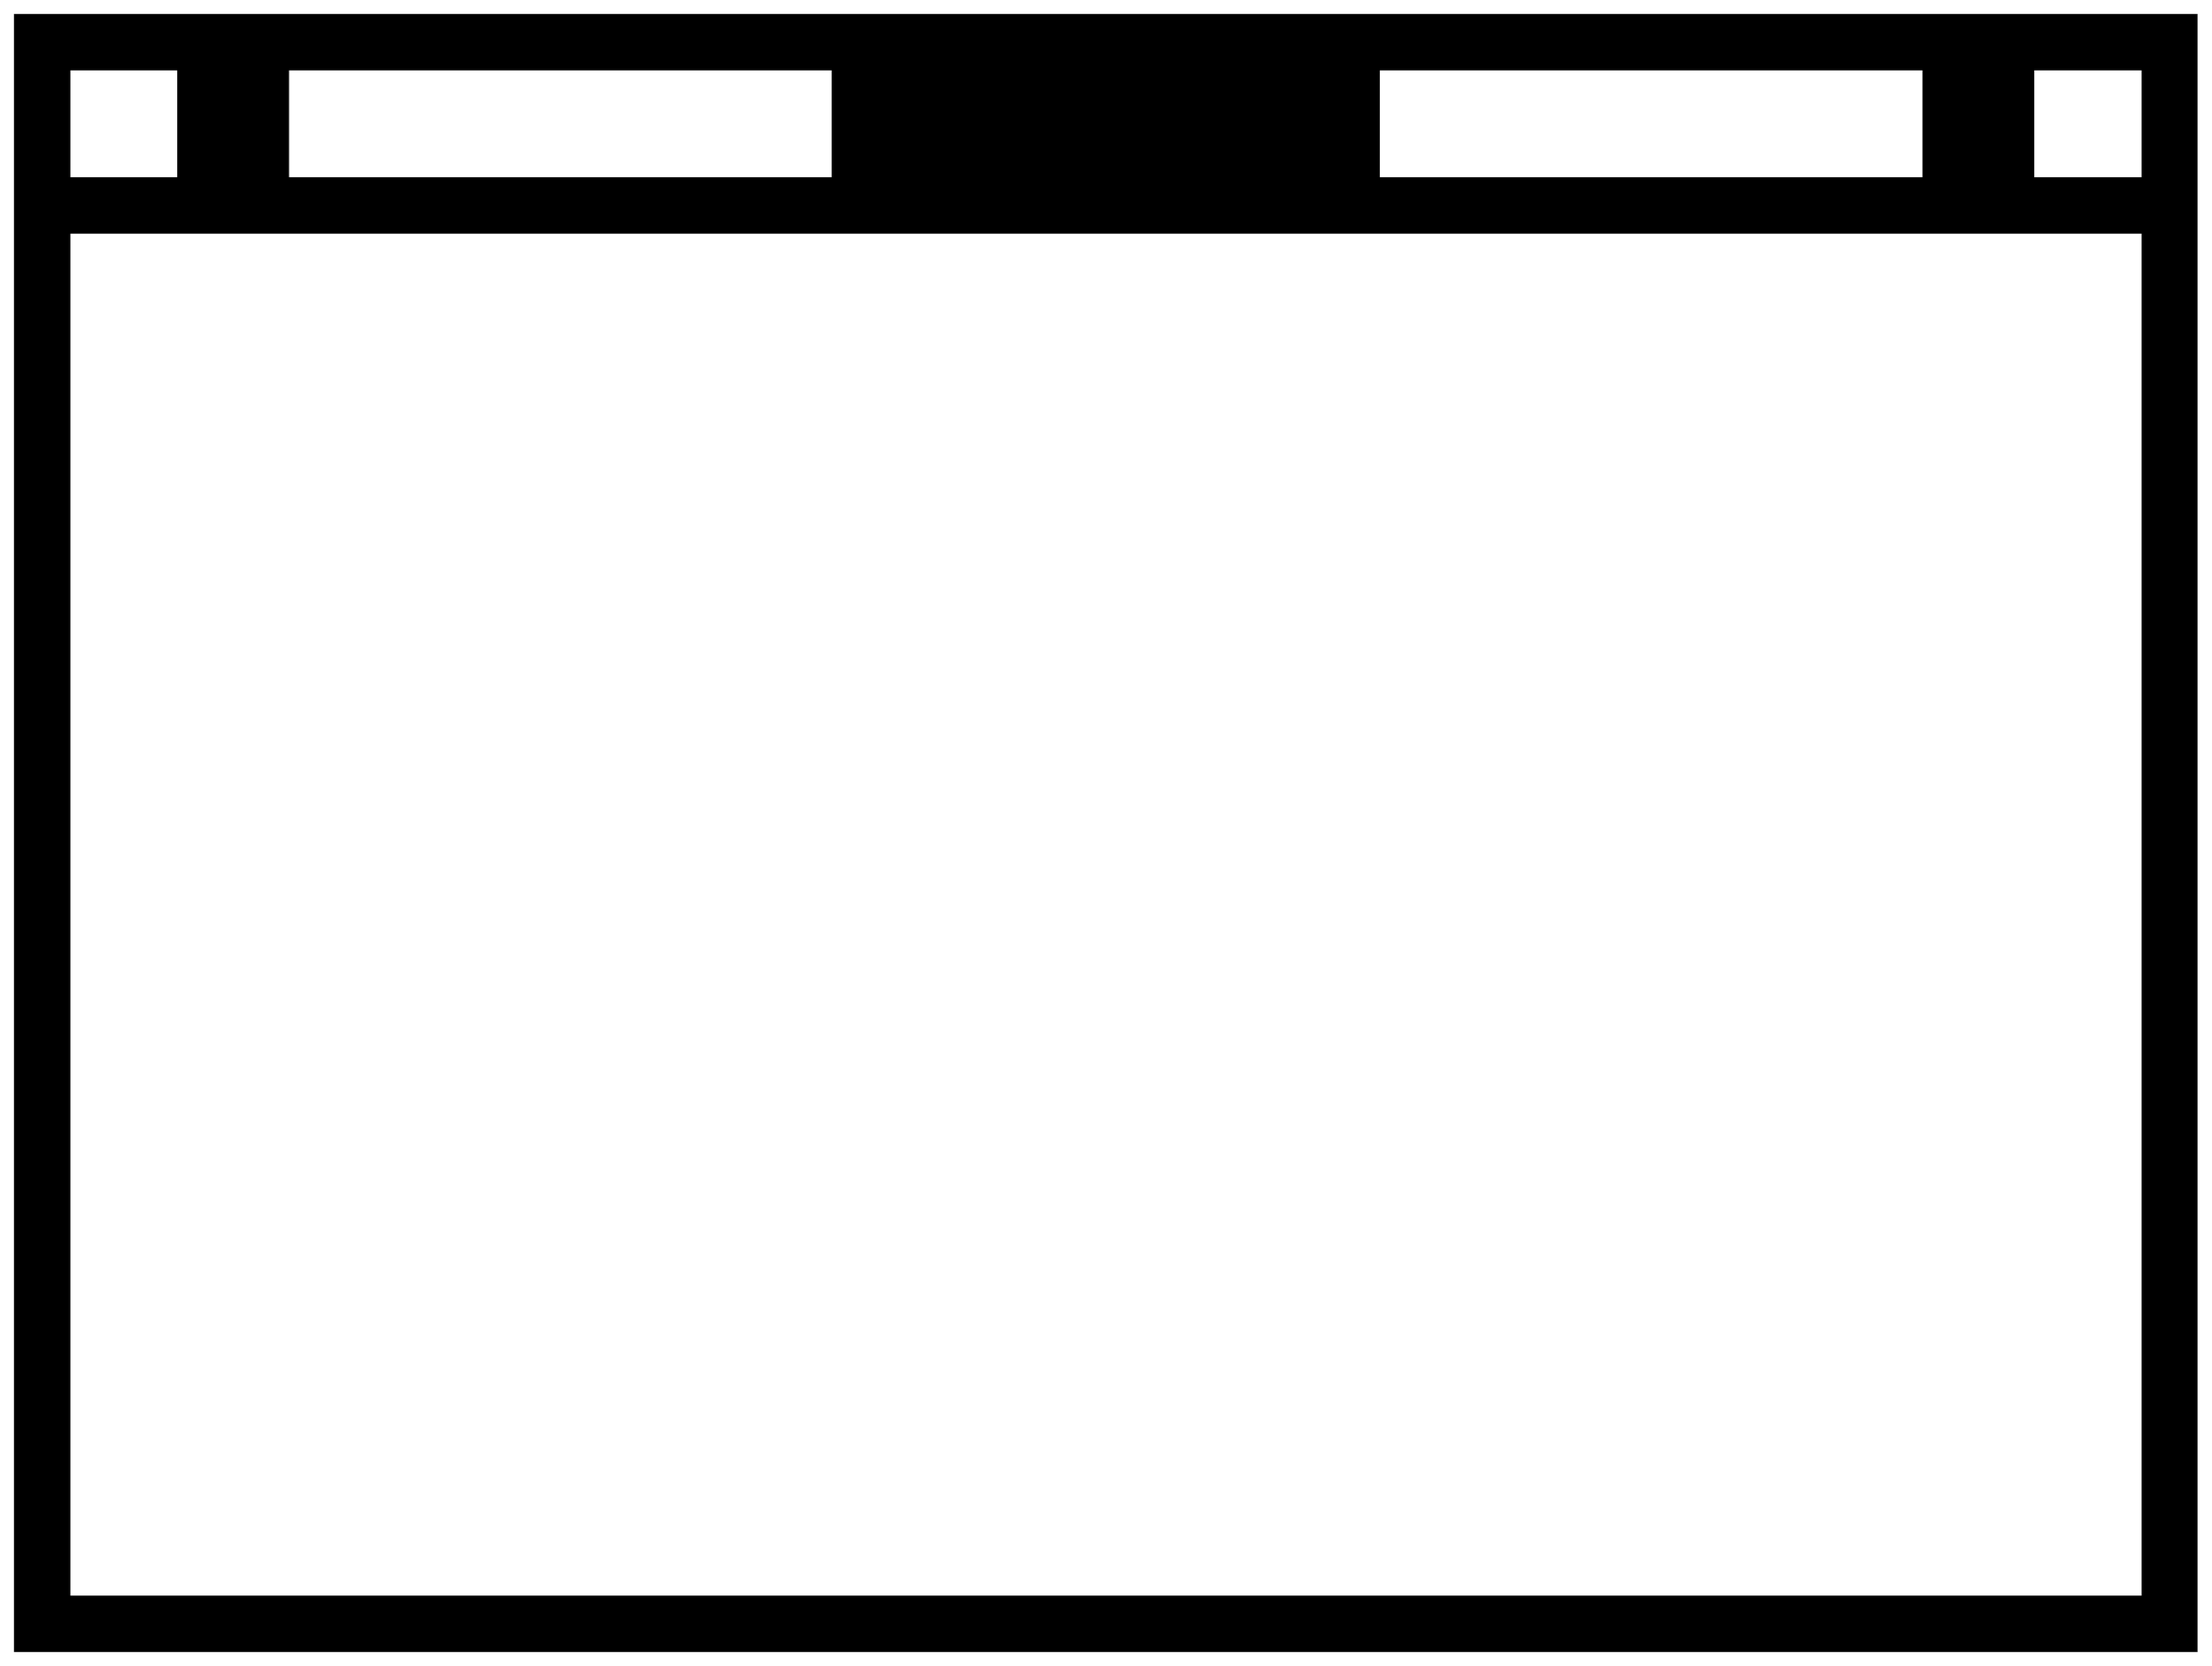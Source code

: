 


\begin{tikzpicture}[y=0.80pt, x=0.80pt, yscale=-1.0, xscale=1.0, inner sep=0pt, outer sep=0pt]
\begin{scope}[shift={(100.0,1864.0)},nonzero rule]
  \path[draw=.,fill=.,line width=1.600pt] (2147.0,0.0) --
    (173.0,0.0) -- (173.0,-1480.0) -- (2147.0,-1480.0) --
    (2147.0,0.0) -- cycle(2098.0,-1332.0) -- (2098.0,-1431.0) --
    (1999.0,-1431.0) -- (1999.0,-1332.0) -- (2098.0,-1332.0) --
    cycle(1900.0,-1332.0) -- (1900.0,-1431.0) --
    (1407.0,-1431.0) -- (1407.0,-1332.0) -- (1900.0,-1332.0) --
    cycle(913.0,-1332.0) -- (913.0,-1431.0) -- (420.0,-1431.0)
    -- (420.0,-1332.0) -- (913.0,-1332.0) -- cycle(2098.0,-49.0)
    -- (2098.0,-1283.0) -- (222.0,-1283.0) -- (222.0,-49.0) --
    (2098.0,-49.0) -- cycle(321.0,-1332.0) -- (321.0,-1431.0) --
    (222.0,-1431.0) -- (222.0,-1332.0) -- (321.0,-1332.0) --
    cycle;
\end{scope}

\end{tikzpicture}

